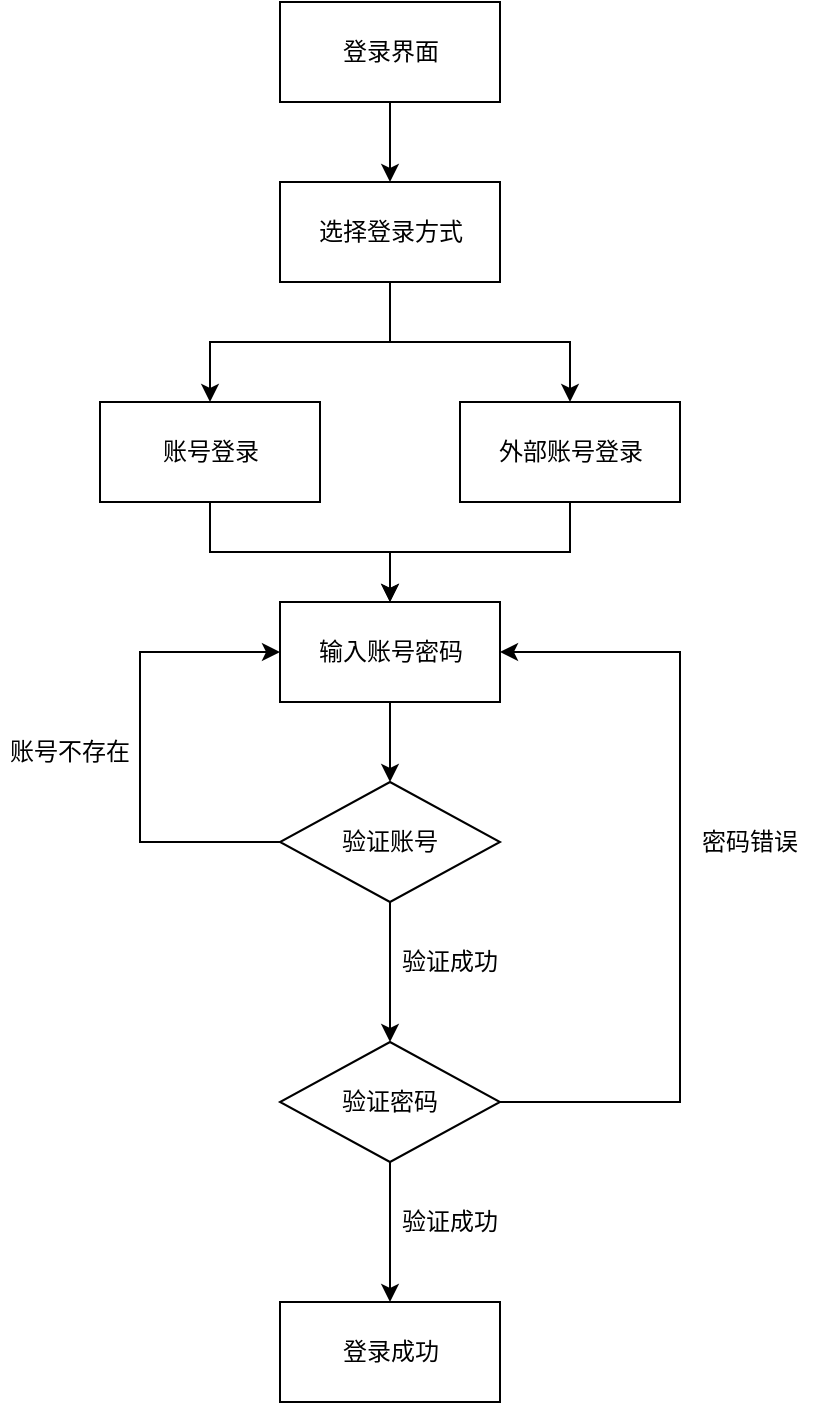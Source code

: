 <mxfile version="14.8.2" type="device"><diagram id="Mh8nL_cZuQX58LJs6vyd" name="Page-1"><mxGraphModel dx="1718" dy="961" grid="1" gridSize="10" guides="1" tooltips="1" connect="1" arrows="1" fold="1" page="1" pageScale="1" pageWidth="827" pageHeight="1169" math="0" shadow="0"><root><mxCell id="0"/><mxCell id="1" parent="0"/><mxCell id="1WxYOtwt5P7yJk0khq86-6" style="edgeStyle=orthogonalEdgeStyle;rounded=0;orthogonalLoop=1;jettySize=auto;html=1;entryX=0.5;entryY=0;entryDx=0;entryDy=0;" edge="1" parent="1" source="1WxYOtwt5P7yJk0khq86-1" target="1WxYOtwt5P7yJk0khq86-2"><mxGeometry relative="1" as="geometry"/></mxCell><mxCell id="1WxYOtwt5P7yJk0khq86-1" value="登录界面" style="html=1;" vertex="1" parent="1"><mxGeometry x="350" y="210" width="110" height="50" as="geometry"/></mxCell><mxCell id="1WxYOtwt5P7yJk0khq86-7" style="edgeStyle=orthogonalEdgeStyle;rounded=0;orthogonalLoop=1;jettySize=auto;html=1;" edge="1" parent="1" source="1WxYOtwt5P7yJk0khq86-2" target="1WxYOtwt5P7yJk0khq86-3"><mxGeometry relative="1" as="geometry"/></mxCell><mxCell id="1WxYOtwt5P7yJk0khq86-8" style="edgeStyle=orthogonalEdgeStyle;rounded=0;orthogonalLoop=1;jettySize=auto;html=1;" edge="1" parent="1" source="1WxYOtwt5P7yJk0khq86-2" target="1WxYOtwt5P7yJk0khq86-4"><mxGeometry relative="1" as="geometry"/></mxCell><mxCell id="1WxYOtwt5P7yJk0khq86-2" value="选择登录方式" style="html=1;" vertex="1" parent="1"><mxGeometry x="350" y="300" width="110" height="50" as="geometry"/></mxCell><mxCell id="1WxYOtwt5P7yJk0khq86-10" style="edgeStyle=orthogonalEdgeStyle;rounded=0;orthogonalLoop=1;jettySize=auto;html=1;" edge="1" parent="1" source="1WxYOtwt5P7yJk0khq86-3" target="1WxYOtwt5P7yJk0khq86-9"><mxGeometry relative="1" as="geometry"/></mxCell><mxCell id="1WxYOtwt5P7yJk0khq86-3" value="账号登录" style="html=1;" vertex="1" parent="1"><mxGeometry x="260" y="410" width="110" height="50" as="geometry"/></mxCell><mxCell id="1WxYOtwt5P7yJk0khq86-11" style="edgeStyle=orthogonalEdgeStyle;rounded=0;orthogonalLoop=1;jettySize=auto;html=1;" edge="1" parent="1" source="1WxYOtwt5P7yJk0khq86-4" target="1WxYOtwt5P7yJk0khq86-9"><mxGeometry relative="1" as="geometry"/></mxCell><mxCell id="1WxYOtwt5P7yJk0khq86-4" value="外部账号登录" style="html=1;" vertex="1" parent="1"><mxGeometry x="440" y="410" width="110" height="50" as="geometry"/></mxCell><mxCell id="1WxYOtwt5P7yJk0khq86-18" style="edgeStyle=orthogonalEdgeStyle;rounded=0;orthogonalLoop=1;jettySize=auto;html=1;" edge="1" parent="1" source="1WxYOtwt5P7yJk0khq86-9" target="1WxYOtwt5P7yJk0khq86-13"><mxGeometry relative="1" as="geometry"/></mxCell><mxCell id="1WxYOtwt5P7yJk0khq86-9" value="输入账号密码" style="html=1;" vertex="1" parent="1"><mxGeometry x="350" y="510" width="110" height="50" as="geometry"/></mxCell><mxCell id="1WxYOtwt5P7yJk0khq86-17" value="" style="group" vertex="1" connectable="0" parent="1"><mxGeometry x="350" y="600" width="110" height="60" as="geometry"/></mxCell><mxCell id="1WxYOtwt5P7yJk0khq86-13" value="" style="rhombus;whiteSpace=wrap;html=1;" vertex="1" parent="1WxYOtwt5P7yJk0khq86-17"><mxGeometry width="110" height="60" as="geometry"/></mxCell><mxCell id="1WxYOtwt5P7yJk0khq86-14" value="验证账号" style="text;html=1;strokeColor=none;fillColor=none;align=center;verticalAlign=middle;whiteSpace=wrap;rounded=0;" vertex="1" parent="1WxYOtwt5P7yJk0khq86-17"><mxGeometry x="20" y="20" width="70" height="20" as="geometry"/></mxCell><mxCell id="1WxYOtwt5P7yJk0khq86-20" style="edgeStyle=orthogonalEdgeStyle;rounded=0;orthogonalLoop=1;jettySize=auto;html=1;entryX=0;entryY=0.5;entryDx=0;entryDy=0;" edge="1" parent="1" source="1WxYOtwt5P7yJk0khq86-13" target="1WxYOtwt5P7yJk0khq86-9"><mxGeometry relative="1" as="geometry"><Array as="points"><mxPoint x="280" y="630"/><mxPoint x="280" y="535"/></Array></mxGeometry></mxCell><mxCell id="1WxYOtwt5P7yJk0khq86-21" value="" style="group" vertex="1" connectable="0" parent="1"><mxGeometry x="350" y="730" width="110" height="60" as="geometry"/></mxCell><mxCell id="1WxYOtwt5P7yJk0khq86-22" value="" style="rhombus;whiteSpace=wrap;html=1;" vertex="1" parent="1WxYOtwt5P7yJk0khq86-21"><mxGeometry width="110" height="60" as="geometry"/></mxCell><mxCell id="1WxYOtwt5P7yJk0khq86-23" value="验证密码" style="text;html=1;strokeColor=none;fillColor=none;align=center;verticalAlign=middle;whiteSpace=wrap;rounded=0;" vertex="1" parent="1WxYOtwt5P7yJk0khq86-21"><mxGeometry x="20" y="20" width="70" height="20" as="geometry"/></mxCell><mxCell id="1WxYOtwt5P7yJk0khq86-24" style="edgeStyle=orthogonalEdgeStyle;rounded=0;orthogonalLoop=1;jettySize=auto;html=1;" edge="1" parent="1" source="1WxYOtwt5P7yJk0khq86-13" target="1WxYOtwt5P7yJk0khq86-22"><mxGeometry relative="1" as="geometry"/></mxCell><mxCell id="1WxYOtwt5P7yJk0khq86-25" style="edgeStyle=orthogonalEdgeStyle;rounded=0;orthogonalLoop=1;jettySize=auto;html=1;" edge="1" parent="1" source="1WxYOtwt5P7yJk0khq86-22" target="1WxYOtwt5P7yJk0khq86-9"><mxGeometry relative="1" as="geometry"><Array as="points"><mxPoint x="550" y="760"/><mxPoint x="550" y="535"/></Array></mxGeometry></mxCell><mxCell id="1WxYOtwt5P7yJk0khq86-26" value="账号不存在" style="text;html=1;strokeColor=none;fillColor=none;align=center;verticalAlign=middle;whiteSpace=wrap;rounded=0;" vertex="1" parent="1"><mxGeometry x="210" y="575" width="70" height="20" as="geometry"/></mxCell><mxCell id="1WxYOtwt5P7yJk0khq86-27" value="密码错误" style="text;html=1;strokeColor=none;fillColor=none;align=center;verticalAlign=middle;whiteSpace=wrap;rounded=0;" vertex="1" parent="1"><mxGeometry x="550" y="620" width="70" height="20" as="geometry"/></mxCell><mxCell id="1WxYOtwt5P7yJk0khq86-28" value="登录成功" style="html=1;" vertex="1" parent="1"><mxGeometry x="350" y="860" width="110" height="50" as="geometry"/></mxCell><mxCell id="1WxYOtwt5P7yJk0khq86-29" style="edgeStyle=orthogonalEdgeStyle;rounded=0;orthogonalLoop=1;jettySize=auto;html=1;" edge="1" parent="1" source="1WxYOtwt5P7yJk0khq86-22" target="1WxYOtwt5P7yJk0khq86-28"><mxGeometry relative="1" as="geometry"/></mxCell><mxCell id="1WxYOtwt5P7yJk0khq86-30" value="验证成功" style="text;html=1;strokeColor=none;fillColor=none;align=center;verticalAlign=middle;whiteSpace=wrap;rounded=0;" vertex="1" parent="1"><mxGeometry x="400" y="680" width="70" height="20" as="geometry"/></mxCell><mxCell id="1WxYOtwt5P7yJk0khq86-31" value="验证成功" style="text;html=1;strokeColor=none;fillColor=none;align=center;verticalAlign=middle;whiteSpace=wrap;rounded=0;" vertex="1" parent="1"><mxGeometry x="400" y="810" width="70" height="20" as="geometry"/></mxCell></root></mxGraphModel></diagram></mxfile>
